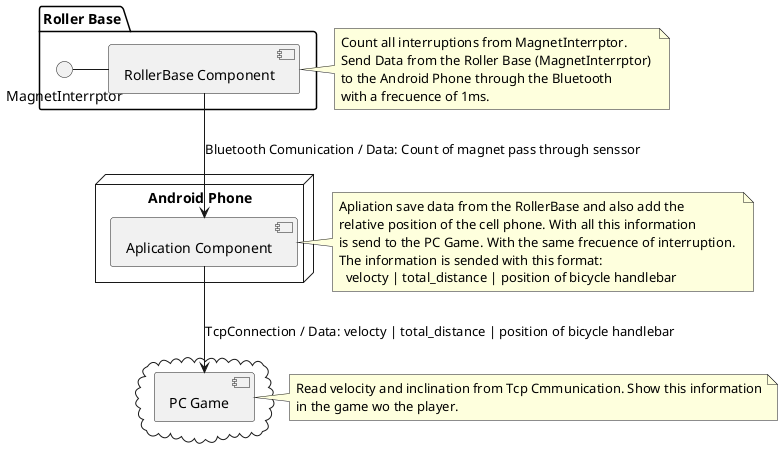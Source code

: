 @startuml
package "Roller Base" {
  MagnetInterrptor - [RollerBase Component]
}

node "Android Phone" {
  [Aplication Component]
}

cloud {
  [PC Game]
}

note right of [RollerBase Component]
  Count all interruptions from MagnetInterrptor.
  Send Data from the Roller Base (MagnetInterrptor) 
  to the Android Phone through the Bluetooth 
  with a frecuence of 1ms.
end note

note right of [Aplication Component]
  Apliation save data from the RollerBase and also add the 
  relative position of the cell phone. With all this information
  is send to the PC Game. With the same frecuence of interruption. 
  The information is sended with this format:
    velocty | total_distance | position of bicycle handlebar
end note

note right of [PC Game]
   Read velocity and inclination from Tcp Cmmunication. Show this information
   in the game wo the player.
end note

[RollerBase Component] --> [Aplication Component] : Bluetooth Comunication / Data: Count of magnet pass through senssor
[Aplication Component] --> [PC Game] : TcpConnection / Data: velocty | total_distance | position of bicycle handlebar
@enduml